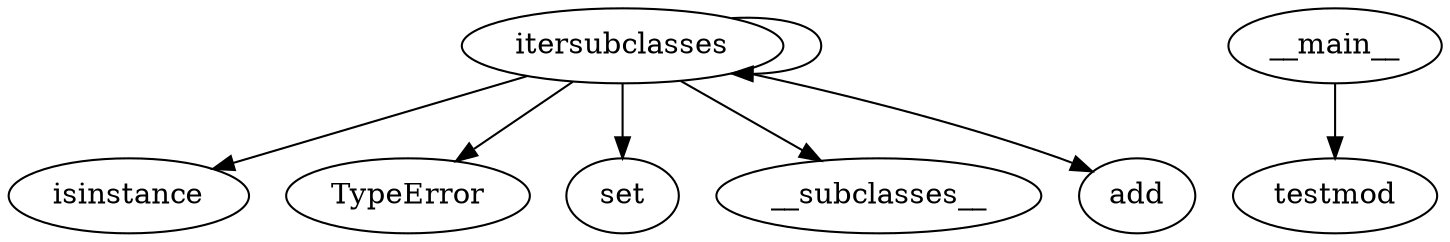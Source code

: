digraph  {
itersubclasses;
isinstance;
TypeError;
set;
__subclasses__;
add;
__main__;
testmod;
itersubclasses -> isinstance;
itersubclasses -> TypeError;
itersubclasses -> set;
itersubclasses -> __subclasses__;
itersubclasses -> add;
itersubclasses -> itersubclasses;
__main__ -> testmod;
}
